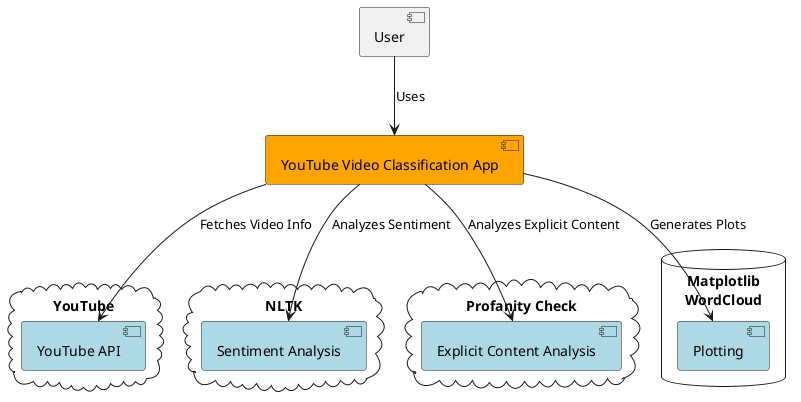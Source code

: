@startuml
!define ICONURL https://raw.githubusercontent.com/rabelenda/cicon-plantuml-sprites/v10.0/sprites
!define ICONSIZE 32

!define HEADER class abstract, non-sizable

[YouTube Video Classification App] as App #orange

[User] --> App : Uses

cloud "YouTube" {
  [YouTube API] #lightblue
}

cloud "NLTK" {
  [Sentiment Analysis] #lightblue
}

cloud "Profanity Check" {
  [Explicit Content Analysis] #lightblue
}

database "Matplotlib\nWordCloud" {
  [Plotting] #lightblue
}

[App] --> [YouTube API] : Fetches Video Info
[App] --> [Sentiment Analysis] : Analyzes Sentiment
[App] --> [Explicit Content Analysis] : Analyzes Explicit Content
[App] --> [Plotting] : Generates Plots
@enduml
